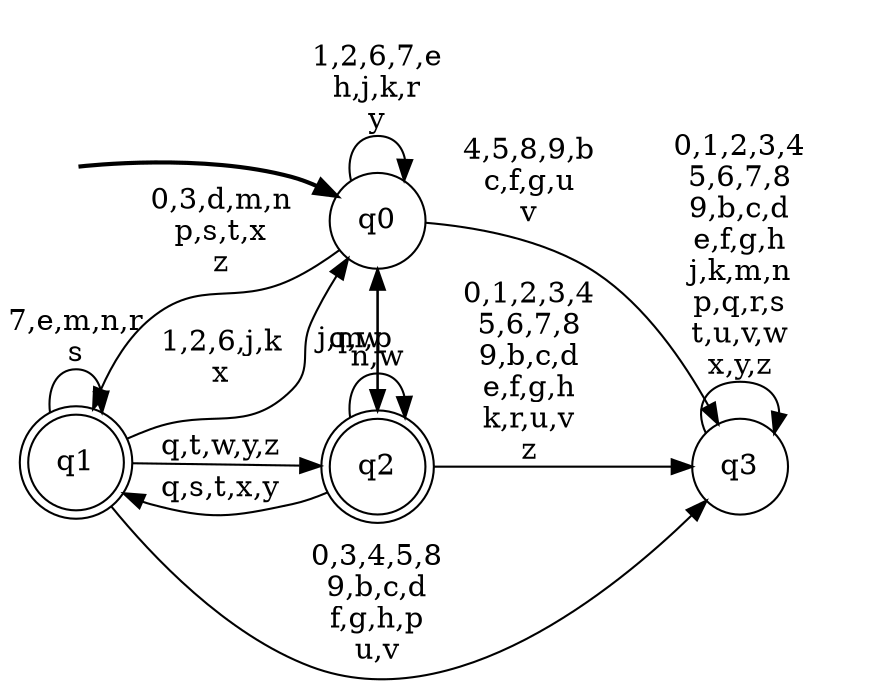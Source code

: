 digraph BlueStar {
__start0 [style = invis, shape = none, label = "", width = 0, height = 0];

rankdir=LR;
size="8,5";

s0 [style="filled", color="black", fillcolor="white" shape="circle", label="q0"];
s1 [style="rounded,filled", color="black", fillcolor="white" shape="doublecircle", label="q1"];
s2 [style="rounded,filled", color="black", fillcolor="white" shape="doublecircle", label="q2"];
s3 [style="filled", color="black", fillcolor="white" shape="circle", label="q3"];
subgraph cluster_main { 
	graph [pad=".75", ranksep="0.15", nodesep="0.15"];
	 style=invis; 
	__start0 -> s0 [penwidth=2];
}
s0 -> s0 [label="1,2,6,7,e\nh,j,k,r\ny"];
s0 -> s1 [label="0,3,d,m,n\np,s,t,x\nz"];
s0 -> s2 [label="q,w"];
s0 -> s3 [label="4,5,8,9,b\nc,f,g,u\nv"];
s1 -> s0 [label="1,2,6,j,k\nx"];
s1 -> s1 [label="7,e,m,n,r\ns"];
s1 -> s2 [label="q,t,w,y,z"];
s1 -> s3 [label="0,3,4,5,8\n9,b,c,d\nf,g,h,p\nu,v"];
s2 -> s0 [label="j,m,p"];
s2 -> s1 [label="q,s,t,x,y"];
s2 -> s2 [label="n,w"];
s2 -> s3 [label="0,1,2,3,4\n5,6,7,8\n9,b,c,d\ne,f,g,h\nk,r,u,v\nz"];
s3 -> s3 [label="0,1,2,3,4\n5,6,7,8\n9,b,c,d\ne,f,g,h\nj,k,m,n\np,q,r,s\nt,u,v,w\nx,y,z"];

}